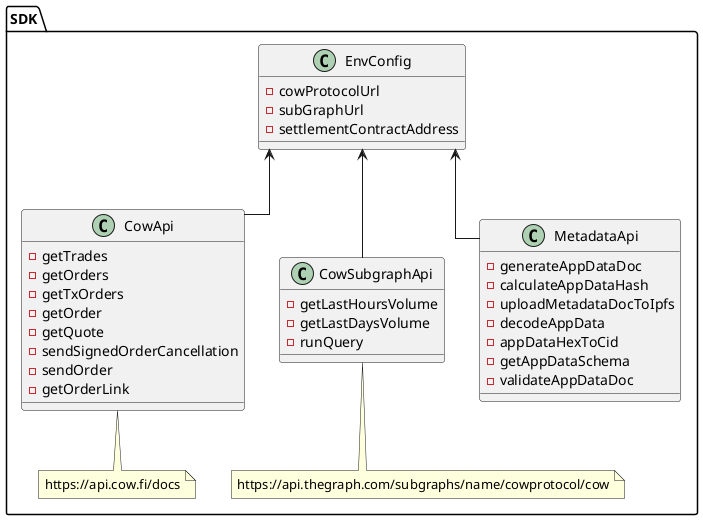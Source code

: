 @startuml
  skinparam linetype ortho

  namespace SDK {
    class EnvConfig {
        - cowProtocolUrl
        - subGraphUrl
        - settlementContractAddress
    }

    class CowApi {
      - getTrades
      - getOrders
      - getTxOrders
      - getOrder
      - getQuote
      - sendSignedOrderCancellation
      - sendOrder
      - getOrderLink
    }
    note bottom of CowApi
      https://api.cow.fi/docs
    end note

    class CowSubgraphApi {
      - getLastHoursVolume
      - getLastDaysVolume
      - runQuery
    }
    note bottom of CowSubgraphApi
      https://api.thegraph.com/subgraphs/name/cowprotocol/cow
    end note

    class MetadataApi {
      - generateAppDataDoc
      - calculateAppDataHash
      - uploadMetadataDocToIpfs
      - decodeAppData
      - appDataHexToCid
      - getAppDataSchema
      - validateAppDataDoc
    }

    EnvConfig <-- CowApi
    EnvConfig <-- CowSubgraphApi
    EnvConfig <-- MetadataApi
  }

@enduml
